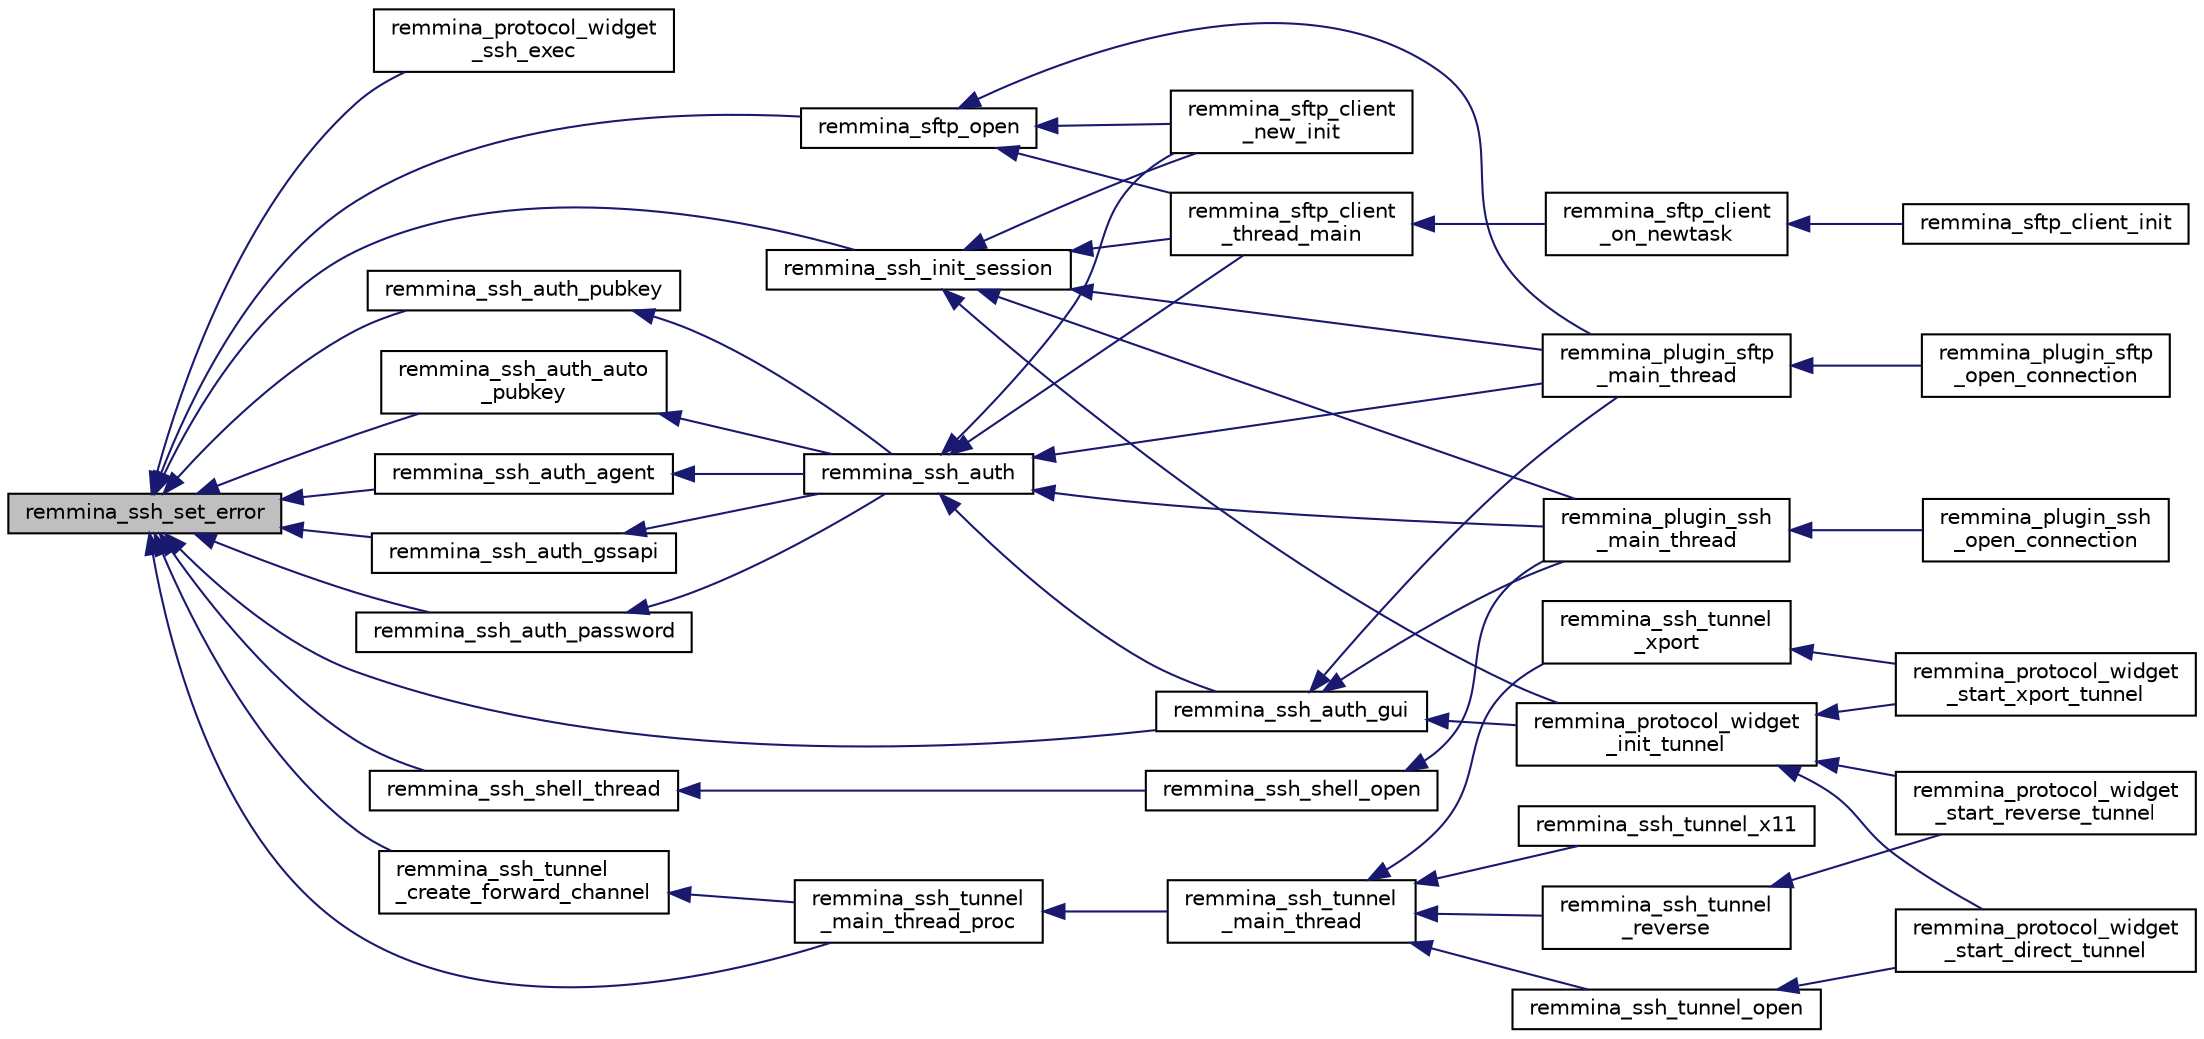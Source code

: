 digraph "remmina_ssh_set_error"
{
  edge [fontname="Helvetica",fontsize="10",labelfontname="Helvetica",labelfontsize="10"];
  node [fontname="Helvetica",fontsize="10",shape=record];
  rankdir="LR";
  Node487 [label="remmina_ssh_set_error",height=0.2,width=0.4,color="black", fillcolor="grey75", style="filled", fontcolor="black"];
  Node487 -> Node488 [dir="back",color="midnightblue",fontsize="10",style="solid",fontname="Helvetica"];
  Node488 [label="remmina_protocol_widget\l_ssh_exec",height=0.2,width=0.4,color="black", fillcolor="white", style="filled",URL="$remmina__protocol__widget_8h.html#a12eddf3428a53201ee0a2ec422d2fa4a"];
  Node487 -> Node489 [dir="back",color="midnightblue",fontsize="10",style="solid",fontname="Helvetica"];
  Node489 [label="remmina_ssh_auth_password",height=0.2,width=0.4,color="black", fillcolor="white", style="filled",URL="$remmina__ssh_8c.html#ab080906be227e35b5b29a9cfcc3e976c"];
  Node489 -> Node490 [dir="back",color="midnightblue",fontsize="10",style="solid",fontname="Helvetica"];
  Node490 [label="remmina_ssh_auth",height=0.2,width=0.4,color="black", fillcolor="white", style="filled",URL="$remmina__ssh_8h.html#a85578987de99e1a7a28819960c445ee2"];
  Node490 -> Node491 [dir="back",color="midnightblue",fontsize="10",style="solid",fontname="Helvetica"];
  Node491 [label="remmina_sftp_client\l_thread_main",height=0.2,width=0.4,color="black", fillcolor="white", style="filled",URL="$remmina__sftp__client_8c.html#aea3e3b72fb51d466fee78af11234d7b7"];
  Node491 -> Node492 [dir="back",color="midnightblue",fontsize="10",style="solid",fontname="Helvetica"];
  Node492 [label="remmina_sftp_client\l_on_newtask",height=0.2,width=0.4,color="black", fillcolor="white", style="filled",URL="$remmina__sftp__client_8c.html#a788420fb944ee5059cbc53f8648e9636"];
  Node492 -> Node493 [dir="back",color="midnightblue",fontsize="10",style="solid",fontname="Helvetica"];
  Node493 [label="remmina_sftp_client_init",height=0.2,width=0.4,color="black", fillcolor="white", style="filled",URL="$remmina__sftp__client_8c.html#a52b86e14d8abd0a5b6ddeb464a22a5f0"];
  Node490 -> Node494 [dir="back",color="midnightblue",fontsize="10",style="solid",fontname="Helvetica"];
  Node494 [label="remmina_sftp_client\l_new_init",height=0.2,width=0.4,color="black", fillcolor="white", style="filled",URL="$remmina__sftp__client_8c.html#a65bc7fd4a50bc7d1aa9de2d3ae6b2282"];
  Node490 -> Node495 [dir="back",color="midnightblue",fontsize="10",style="solid",fontname="Helvetica"];
  Node495 [label="remmina_plugin_sftp\l_main_thread",height=0.2,width=0.4,color="black", fillcolor="white", style="filled",URL="$remmina__sftp__plugin_8c.html#ab524c406d78b2e32a339884fbdae56a9"];
  Node495 -> Node496 [dir="back",color="midnightblue",fontsize="10",style="solid",fontname="Helvetica"];
  Node496 [label="remmina_plugin_sftp\l_open_connection",height=0.2,width=0.4,color="black", fillcolor="white", style="filled",URL="$remmina__sftp__plugin_8c.html#a0553d8f4834a1865e3640ec4180e63c4"];
  Node490 -> Node497 [dir="back",color="midnightblue",fontsize="10",style="solid",fontname="Helvetica"];
  Node497 [label="remmina_ssh_auth_gui",height=0.2,width=0.4,color="black", fillcolor="white", style="filled",URL="$remmina__ssh_8h.html#ac4967b502c8b92ae9b948e8150df9267"];
  Node497 -> Node498 [dir="back",color="midnightblue",fontsize="10",style="solid",fontname="Helvetica"];
  Node498 [label="remmina_protocol_widget\l_init_tunnel",height=0.2,width=0.4,color="black", fillcolor="white", style="filled",URL="$remmina__protocol__widget_8c.html#a8c7b715825ff576b24d2878976d20f20"];
  Node498 -> Node499 [dir="back",color="midnightblue",fontsize="10",style="solid",fontname="Helvetica"];
  Node499 [label="remmina_protocol_widget\l_start_direct_tunnel",height=0.2,width=0.4,color="black", fillcolor="white", style="filled",URL="$remmina__protocol__widget_8h.html#a9d55210413d6a313478f81cf76ecf1b7",tooltip="Start an SSH tunnel if possible and return the host:port string. "];
  Node498 -> Node500 [dir="back",color="midnightblue",fontsize="10",style="solid",fontname="Helvetica"];
  Node500 [label="remmina_protocol_widget\l_start_reverse_tunnel",height=0.2,width=0.4,color="black", fillcolor="white", style="filled",URL="$remmina__protocol__widget_8h.html#aa6d9f2f558fcd9e7fe58eefcde1c3c5c"];
  Node498 -> Node501 [dir="back",color="midnightblue",fontsize="10",style="solid",fontname="Helvetica"];
  Node501 [label="remmina_protocol_widget\l_start_xport_tunnel",height=0.2,width=0.4,color="black", fillcolor="white", style="filled",URL="$remmina__protocol__widget_8h.html#a172fa9cf2ce196c9846a3e47ea9036b4"];
  Node497 -> Node495 [dir="back",color="midnightblue",fontsize="10",style="solid",fontname="Helvetica"];
  Node497 -> Node502 [dir="back",color="midnightblue",fontsize="10",style="solid",fontname="Helvetica"];
  Node502 [label="remmina_plugin_ssh\l_main_thread",height=0.2,width=0.4,color="black", fillcolor="white", style="filled",URL="$remmina__ssh__plugin_8c.html#a4fa1cd6e50c66d79e727d7264fc454ee",tooltip="Remmina Protocol plugin main function. "];
  Node502 -> Node503 [dir="back",color="midnightblue",fontsize="10",style="solid",fontname="Helvetica"];
  Node503 [label="remmina_plugin_ssh\l_open_connection",height=0.2,width=0.4,color="black", fillcolor="white", style="filled",URL="$remmina__ssh__plugin_8c.html#a01bb81cfc23add39c9260e888ef1d88f",tooltip="Initialize the the main window properties and the pthread. "];
  Node490 -> Node502 [dir="back",color="midnightblue",fontsize="10",style="solid",fontname="Helvetica"];
  Node487 -> Node504 [dir="back",color="midnightblue",fontsize="10",style="solid",fontname="Helvetica"];
  Node504 [label="remmina_ssh_auth_pubkey",height=0.2,width=0.4,color="black", fillcolor="white", style="filled",URL="$remmina__ssh_8c.html#a1e78e9f453f0ad2b1f8c7f907d906010"];
  Node504 -> Node490 [dir="back",color="midnightblue",fontsize="10",style="solid",fontname="Helvetica"];
  Node487 -> Node505 [dir="back",color="midnightblue",fontsize="10",style="solid",fontname="Helvetica"];
  Node505 [label="remmina_ssh_auth_auto\l_pubkey",height=0.2,width=0.4,color="black", fillcolor="white", style="filled",URL="$remmina__ssh_8c.html#afd2145e2c27d0d3401aee66a76f57290"];
  Node505 -> Node490 [dir="back",color="midnightblue",fontsize="10",style="solid",fontname="Helvetica"];
  Node487 -> Node506 [dir="back",color="midnightblue",fontsize="10",style="solid",fontname="Helvetica"];
  Node506 [label="remmina_ssh_auth_agent",height=0.2,width=0.4,color="black", fillcolor="white", style="filled",URL="$remmina__ssh_8c.html#a168073a50f4e5d4210bfa782d97bb231"];
  Node506 -> Node490 [dir="back",color="midnightblue",fontsize="10",style="solid",fontname="Helvetica"];
  Node487 -> Node507 [dir="back",color="midnightblue",fontsize="10",style="solid",fontname="Helvetica"];
  Node507 [label="remmina_ssh_auth_gssapi",height=0.2,width=0.4,color="black", fillcolor="white", style="filled",URL="$remmina__ssh_8c.html#a8a04317b54a776118e8224fbfa3a685c"];
  Node507 -> Node490 [dir="back",color="midnightblue",fontsize="10",style="solid",fontname="Helvetica"];
  Node487 -> Node497 [dir="back",color="midnightblue",fontsize="10",style="solid",fontname="Helvetica"];
  Node487 -> Node508 [dir="back",color="midnightblue",fontsize="10",style="solid",fontname="Helvetica"];
  Node508 [label="remmina_ssh_init_session",height=0.2,width=0.4,color="black", fillcolor="white", style="filled",URL="$remmina__ssh_8h.html#a624b8ac30ddcd00ebda0b51d504f5a33"];
  Node508 -> Node498 [dir="back",color="midnightblue",fontsize="10",style="solid",fontname="Helvetica"];
  Node508 -> Node491 [dir="back",color="midnightblue",fontsize="10",style="solid",fontname="Helvetica"];
  Node508 -> Node494 [dir="back",color="midnightblue",fontsize="10",style="solid",fontname="Helvetica"];
  Node508 -> Node495 [dir="back",color="midnightblue",fontsize="10",style="solid",fontname="Helvetica"];
  Node508 -> Node502 [dir="back",color="midnightblue",fontsize="10",style="solid",fontname="Helvetica"];
  Node487 -> Node509 [dir="back",color="midnightblue",fontsize="10",style="solid",fontname="Helvetica"];
  Node509 [label="remmina_ssh_tunnel\l_create_forward_channel",height=0.2,width=0.4,color="black", fillcolor="white", style="filled",URL="$remmina__ssh_8c.html#a66cb74166024b200057742c2759f2bd4"];
  Node509 -> Node510 [dir="back",color="midnightblue",fontsize="10",style="solid",fontname="Helvetica"];
  Node510 [label="remmina_ssh_tunnel\l_main_thread_proc",height=0.2,width=0.4,color="black", fillcolor="white", style="filled",URL="$remmina__ssh_8c.html#a2c47bcbe038c0d5a393a781c96a5a549"];
  Node510 -> Node511 [dir="back",color="midnightblue",fontsize="10",style="solid",fontname="Helvetica"];
  Node511 [label="remmina_ssh_tunnel\l_main_thread",height=0.2,width=0.4,color="black", fillcolor="white", style="filled",URL="$remmina__ssh_8c.html#a879c1981a3b643529d64107a653016a6"];
  Node511 -> Node512 [dir="back",color="midnightblue",fontsize="10",style="solid",fontname="Helvetica"];
  Node512 [label="remmina_ssh_tunnel_open",height=0.2,width=0.4,color="black", fillcolor="white", style="filled",URL="$remmina__ssh_8h.html#a52b3f47eac79f2781ba81d61505f4f53"];
  Node512 -> Node499 [dir="back",color="midnightblue",fontsize="10",style="solid",fontname="Helvetica"];
  Node511 -> Node513 [dir="back",color="midnightblue",fontsize="10",style="solid",fontname="Helvetica"];
  Node513 [label="remmina_ssh_tunnel_x11",height=0.2,width=0.4,color="black", fillcolor="white", style="filled",URL="$remmina__ssh_8h.html#ac6d58beb4df141c6353e897c39748146"];
  Node511 -> Node514 [dir="back",color="midnightblue",fontsize="10",style="solid",fontname="Helvetica"];
  Node514 [label="remmina_ssh_tunnel\l_xport",height=0.2,width=0.4,color="black", fillcolor="white", style="filled",URL="$remmina__ssh_8h.html#aba49db2ced40e21e8adfad69dcfda2c4"];
  Node514 -> Node501 [dir="back",color="midnightblue",fontsize="10",style="solid",fontname="Helvetica"];
  Node511 -> Node515 [dir="back",color="midnightblue",fontsize="10",style="solid",fontname="Helvetica"];
  Node515 [label="remmina_ssh_tunnel\l_reverse",height=0.2,width=0.4,color="black", fillcolor="white", style="filled",URL="$remmina__ssh_8h.html#ae47c8270267b02b9c0ff5b36074101c2"];
  Node515 -> Node500 [dir="back",color="midnightblue",fontsize="10",style="solid",fontname="Helvetica"];
  Node487 -> Node510 [dir="back",color="midnightblue",fontsize="10",style="solid",fontname="Helvetica"];
  Node487 -> Node516 [dir="back",color="midnightblue",fontsize="10",style="solid",fontname="Helvetica"];
  Node516 [label="remmina_sftp_open",height=0.2,width=0.4,color="black", fillcolor="white", style="filled",URL="$remmina__ssh_8h.html#a1e09b32044c240a7dce0ad8afcbf0ff2"];
  Node516 -> Node491 [dir="back",color="midnightblue",fontsize="10",style="solid",fontname="Helvetica"];
  Node516 -> Node494 [dir="back",color="midnightblue",fontsize="10",style="solid",fontname="Helvetica"];
  Node516 -> Node495 [dir="back",color="midnightblue",fontsize="10",style="solid",fontname="Helvetica"];
  Node487 -> Node517 [dir="back",color="midnightblue",fontsize="10",style="solid",fontname="Helvetica"];
  Node517 [label="remmina_ssh_shell_thread",height=0.2,width=0.4,color="black", fillcolor="white", style="filled",URL="$remmina__ssh_8c.html#abef9f1315d5a79b1588ab898988e051a"];
  Node517 -> Node518 [dir="back",color="midnightblue",fontsize="10",style="solid",fontname="Helvetica"];
  Node518 [label="remmina_ssh_shell_open",height=0.2,width=0.4,color="black", fillcolor="white", style="filled",URL="$remmina__ssh_8h.html#a1c095a955af21b3ed9952ba2ea94691b"];
  Node518 -> Node502 [dir="back",color="midnightblue",fontsize="10",style="solid",fontname="Helvetica"];
}
